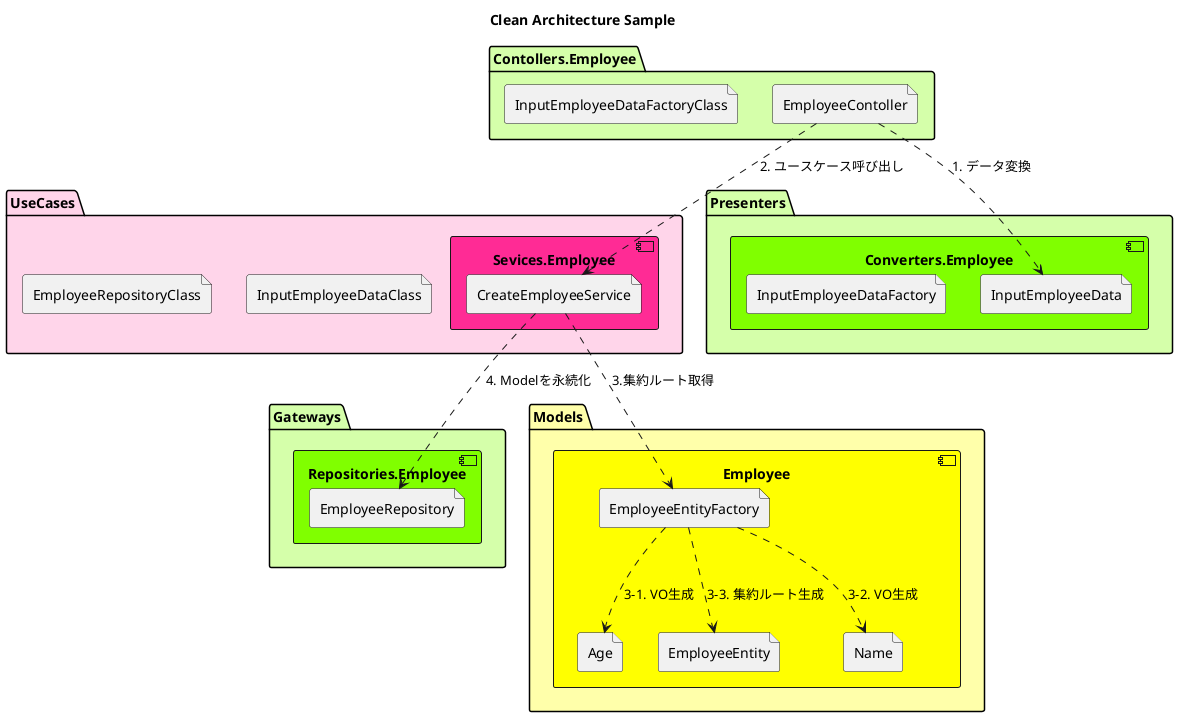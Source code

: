 @startuml
title Clean Architecture Sample
package Gateways #d5ffaa {
    component Repositories.Employee #80ff00 {
            file EmployeeRepository
    }
}

package Contollers.Employee #d5ffaa {
    file EmployeeContoller
    ' 追加　generateInputEmployeeData メソッド定義
    file InputEmployeeDataFactoryClass
}

package UseCases #ffd5ea {
    component Sevices.Employee #ff2b95 {
        file CreateEmployeeService
    }
    ' 追加　getNameRaw getAgeRaw  メソッド定義
    file InputEmployeeDataClass
    ' 追加 addEmployee  メソッド定義
    file EmployeeRepositoryClass
}

package Presenters #d5ffaa {
    component Converters.Employee #80ff00 {
        file InputEmployeeData
        ' 追加 メソッド実装
        file InputEmployeeDataFactory
    }
}

package Models #ffffaa {
    component Employee #ffff00 {
        file Age
        file EmployeeEntity
        file EmployeeEntityFactory
        file Name
    }
}

EmployeeContoller ..> InputEmployeeData : 1. データ変換
EmployeeContoller ..> CreateEmployeeService : 2. ユースケース呼び出し
CreateEmployeeService ..> EmployeeEntityFactory : 3.集約ルート取得
CreateEmployeeService ..> EmployeeRepository: 4. Modelを永続化

EmployeeEntityFactory ..> Age : 3-1. VO生成
EmployeeEntityFactory ..> Name : 3-2. VO生成
EmployeeEntityFactory ..> EmployeeEntity: 3-3. 集約ルート生成

@enduml
